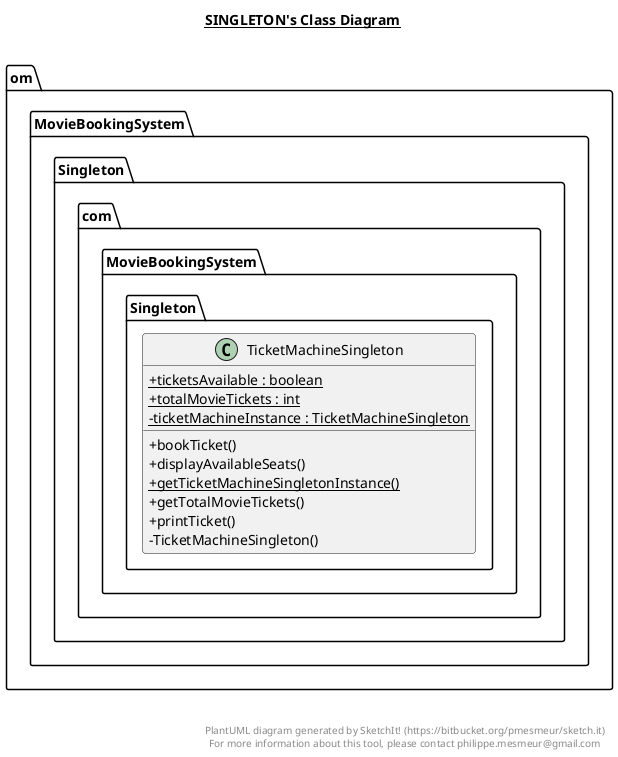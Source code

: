 @startuml
skinparam classAttributeIconSize 0
title __SINGLETON's Class Diagram__\n


  


    namespace om.MovieBookingSystem.Singleton {
      class com.MovieBookingSystem.Singleton.TicketMachineSingleton {
          {static} + ticketsAvailable : boolean
          {static} + totalMovieTickets : int
          {static} - ticketMachineInstance : TicketMachineSingleton
          + bookTicket()
          + displayAvailableSeats()
          {static} + getTicketMachineSingletonInstance()
          + getTotalMovieTickets()
          + printTicket()
          - TicketMachineSingleton()
      }
    }






right footer


PlantUML diagram generated by SketchIt! (https://bitbucket.org/pmesmeur/sketch.it)
For more information about this tool, please contact philippe.mesmeur@gmail.com
endfooter

@enduml
